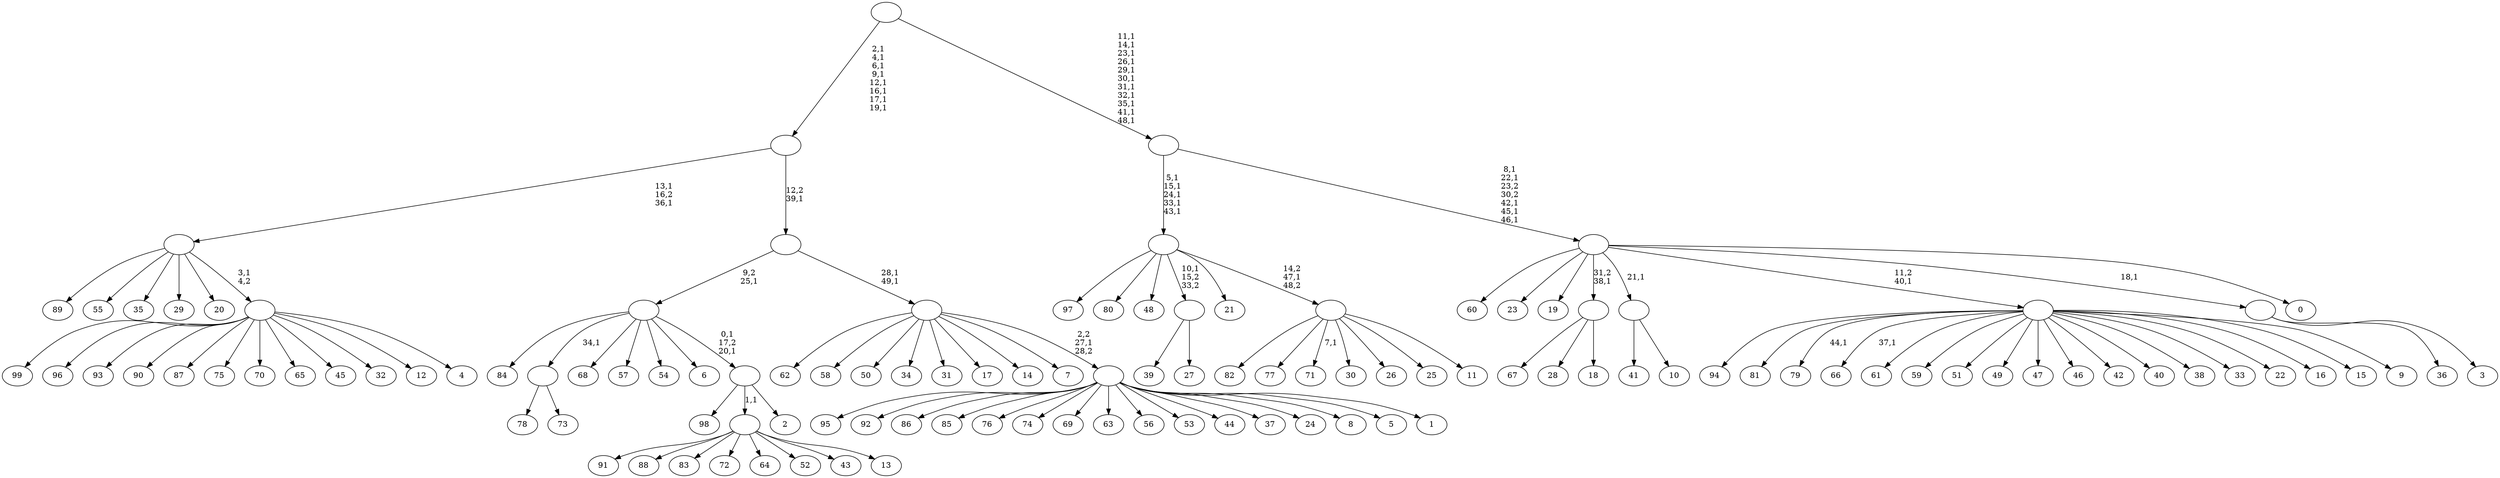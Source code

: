 digraph T {
	150 [label="99"]
	149 [label="98"]
	148 [label="97"]
	147 [label="96"]
	146 [label="95"]
	145 [label="94"]
	144 [label="93"]
	143 [label="92"]
	142 [label="91"]
	141 [label="90"]
	140 [label="89"]
	139 [label="88"]
	138 [label="87"]
	137 [label="86"]
	136 [label="85"]
	135 [label="84"]
	134 [label="83"]
	133 [label="82"]
	132 [label="81"]
	131 [label="80"]
	130 [label="79"]
	128 [label="78"]
	127 [label="77"]
	126 [label="76"]
	125 [label="75"]
	124 [label="74"]
	123 [label="73"]
	122 [label=""]
	121 [label="72"]
	120 [label="71"]
	118 [label="70"]
	117 [label="69"]
	116 [label="68"]
	115 [label="67"]
	114 [label="66"]
	112 [label="65"]
	111 [label="64"]
	110 [label="63"]
	109 [label="62"]
	108 [label="61"]
	107 [label="60"]
	106 [label="59"]
	105 [label="58"]
	104 [label="57"]
	103 [label="56"]
	102 [label="55"]
	101 [label="54"]
	100 [label="53"]
	99 [label="52"]
	98 [label="51"]
	97 [label="50"]
	96 [label="49"]
	95 [label="48"]
	94 [label="47"]
	93 [label="46"]
	92 [label="45"]
	91 [label="44"]
	90 [label="43"]
	89 [label="42"]
	88 [label="41"]
	87 [label="40"]
	86 [label="39"]
	85 [label="38"]
	84 [label="37"]
	83 [label="36"]
	82 [label="35"]
	81 [label="34"]
	80 [label="33"]
	79 [label="32"]
	78 [label="31"]
	77 [label="30"]
	76 [label="29"]
	75 [label="28"]
	74 [label="27"]
	73 [label=""]
	72 [label="26"]
	71 [label="25"]
	70 [label="24"]
	69 [label="23"]
	68 [label="22"]
	67 [label="21"]
	66 [label="20"]
	65 [label="19"]
	64 [label="18"]
	63 [label=""]
	62 [label="17"]
	61 [label="16"]
	60 [label="15"]
	59 [label="14"]
	58 [label="13"]
	57 [label=""]
	56 [label="12"]
	55 [label="11"]
	54 [label=""]
	53 [label=""]
	48 [label="10"]
	47 [label=""]
	46 [label="9"]
	45 [label=""]
	44 [label="8"]
	43 [label="7"]
	42 [label="6"]
	41 [label="5"]
	40 [label="4"]
	39 [label=""]
	38 [label=""]
	36 [label="3"]
	35 [label=""]
	34 [label="2"]
	33 [label=""]
	31 [label=""]
	30 [label="1"]
	29 [label=""]
	28 [label=""]
	26 [label=""]
	25 [label=""]
	17 [label="0"]
	16 [label=""]
	11 [label=""]
	0 [label=""]
	122 -> 128 [label=""]
	122 -> 123 [label=""]
	73 -> 86 [label=""]
	73 -> 74 [label=""]
	63 -> 115 [label=""]
	63 -> 75 [label=""]
	63 -> 64 [label=""]
	57 -> 142 [label=""]
	57 -> 139 [label=""]
	57 -> 134 [label=""]
	57 -> 121 [label=""]
	57 -> 111 [label=""]
	57 -> 99 [label=""]
	57 -> 90 [label=""]
	57 -> 58 [label=""]
	54 -> 120 [label="7,1"]
	54 -> 133 [label=""]
	54 -> 127 [label=""]
	54 -> 77 [label=""]
	54 -> 72 [label=""]
	54 -> 71 [label=""]
	54 -> 55 [label=""]
	53 -> 148 [label=""]
	53 -> 131 [label=""]
	53 -> 95 [label=""]
	53 -> 73 [label="10,1\n15,2\n33,2"]
	53 -> 67 [label=""]
	53 -> 54 [label="14,2\n47,1\n48,2"]
	47 -> 88 [label=""]
	47 -> 48 [label=""]
	45 -> 114 [label="37,1"]
	45 -> 130 [label="44,1"]
	45 -> 145 [label=""]
	45 -> 132 [label=""]
	45 -> 108 [label=""]
	45 -> 106 [label=""]
	45 -> 98 [label=""]
	45 -> 96 [label=""]
	45 -> 94 [label=""]
	45 -> 93 [label=""]
	45 -> 89 [label=""]
	45 -> 87 [label=""]
	45 -> 85 [label=""]
	45 -> 80 [label=""]
	45 -> 68 [label=""]
	45 -> 61 [label=""]
	45 -> 60 [label=""]
	45 -> 46 [label=""]
	39 -> 150 [label=""]
	39 -> 147 [label=""]
	39 -> 144 [label=""]
	39 -> 141 [label=""]
	39 -> 138 [label=""]
	39 -> 125 [label=""]
	39 -> 118 [label=""]
	39 -> 112 [label=""]
	39 -> 92 [label=""]
	39 -> 79 [label=""]
	39 -> 56 [label=""]
	39 -> 40 [label=""]
	38 -> 140 [label=""]
	38 -> 102 [label=""]
	38 -> 82 [label=""]
	38 -> 76 [label=""]
	38 -> 66 [label=""]
	38 -> 39 [label="3,1\n4,2"]
	35 -> 83 [label=""]
	35 -> 36 [label=""]
	33 -> 149 [label=""]
	33 -> 57 [label="1,1"]
	33 -> 34 [label=""]
	31 -> 33 [label="0,1\n17,2\n20,1"]
	31 -> 135 [label=""]
	31 -> 122 [label="34,1"]
	31 -> 116 [label=""]
	31 -> 104 [label=""]
	31 -> 101 [label=""]
	31 -> 42 [label=""]
	29 -> 146 [label=""]
	29 -> 143 [label=""]
	29 -> 137 [label=""]
	29 -> 136 [label=""]
	29 -> 126 [label=""]
	29 -> 124 [label=""]
	29 -> 117 [label=""]
	29 -> 110 [label=""]
	29 -> 103 [label=""]
	29 -> 100 [label=""]
	29 -> 91 [label=""]
	29 -> 84 [label=""]
	29 -> 70 [label=""]
	29 -> 44 [label=""]
	29 -> 41 [label=""]
	29 -> 30 [label=""]
	28 -> 109 [label=""]
	28 -> 105 [label=""]
	28 -> 97 [label=""]
	28 -> 81 [label=""]
	28 -> 78 [label=""]
	28 -> 62 [label=""]
	28 -> 59 [label=""]
	28 -> 43 [label=""]
	28 -> 29 [label="2,2\n27,1\n28,2"]
	26 -> 28 [label="28,1\n49,1"]
	26 -> 31 [label="9,2\n25,1"]
	25 -> 38 [label="13,1\n16,2\n36,1"]
	25 -> 26 [label="12,2\n39,1"]
	16 -> 107 [label=""]
	16 -> 69 [label=""]
	16 -> 65 [label=""]
	16 -> 63 [label="31,2\n38,1"]
	16 -> 47 [label="21,1"]
	16 -> 45 [label="11,2\n40,1"]
	16 -> 35 [label="18,1"]
	16 -> 17 [label=""]
	11 -> 16 [label="8,1\n22,1\n23,2\n30,2\n42,1\n45,1\n46,1"]
	11 -> 53 [label="5,1\n15,1\n24,1\n33,1\n43,1"]
	0 -> 11 [label="11,1\n14,1\n23,1\n26,1\n29,1\n30,1\n31,1\n32,1\n35,1\n41,1\n48,1"]
	0 -> 25 [label="2,1\n4,1\n6,1\n9,1\n12,1\n16,1\n17,1\n19,1"]
}
